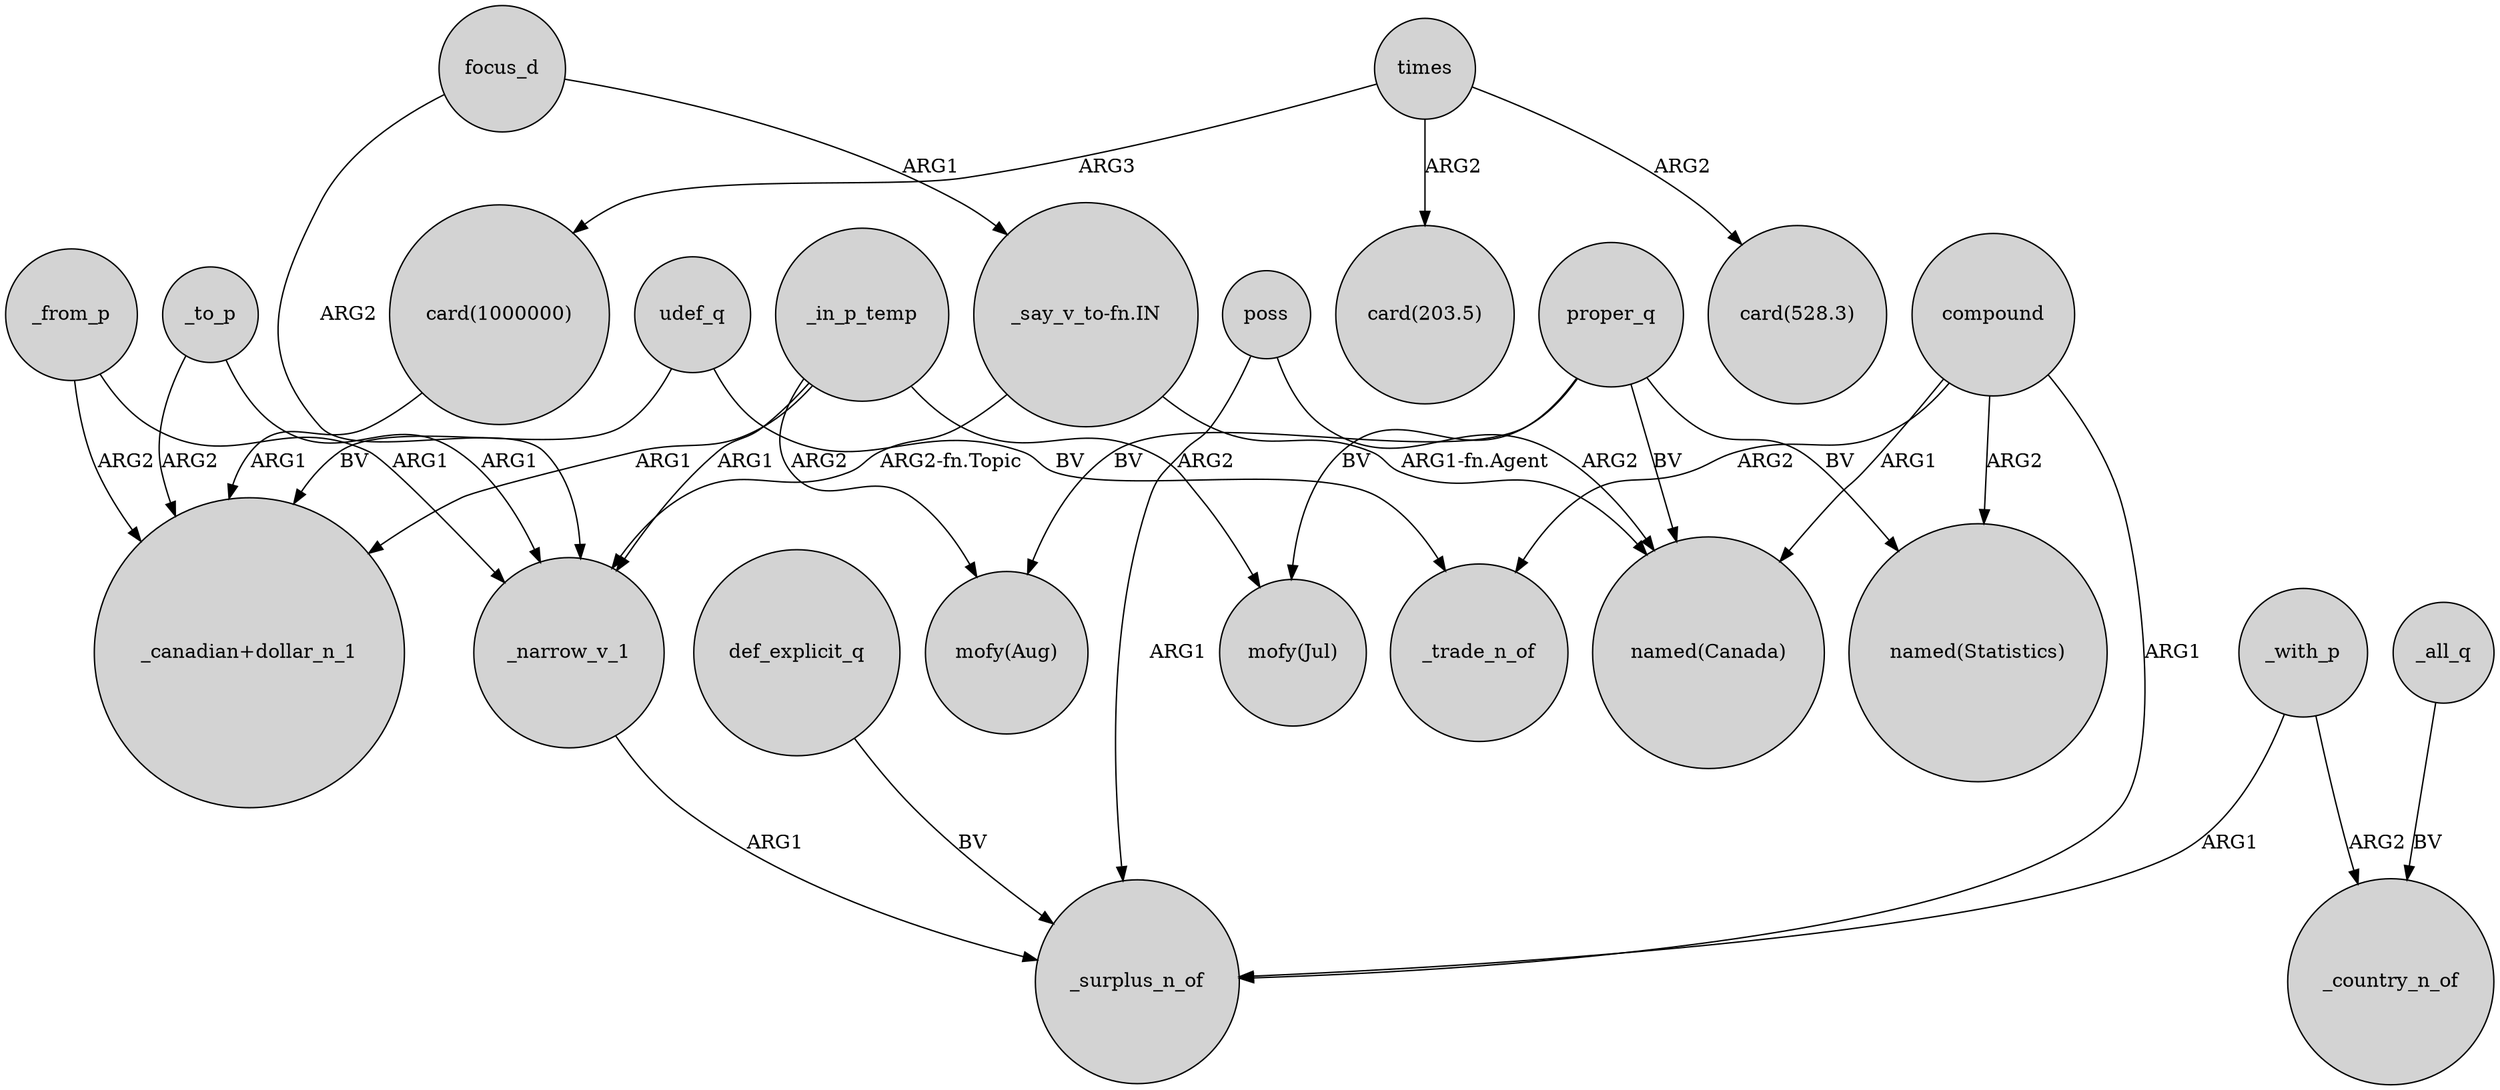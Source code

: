 digraph {
	node [shape=circle style=filled]
	udef_q -> _trade_n_of [label=BV]
	_all_q -> _country_n_of [label=BV]
	proper_q -> "mofy(Jul)" [label=BV]
	_narrow_v_1 -> _surplus_n_of [label=ARG1]
	proper_q -> "named(Canada)" [label=BV]
	_to_p -> "_canadian+dollar_n_1" [label=ARG2]
	_with_p -> _surplus_n_of [label=ARG1]
	udef_q -> "_canadian+dollar_n_1" [label=BV]
	proper_q -> "named(Statistics)" [label=BV]
	_from_p -> _narrow_v_1 [label=ARG1]
	"card(1000000)" -> "_canadian+dollar_n_1" [label=ARG1]
	_in_p_temp -> _narrow_v_1 [label=ARG1]
	poss -> _surplus_n_of [label=ARG1]
	_with_p -> _country_n_of [label=ARG2]
	compound -> "named(Statistics)" [label=ARG2]
	_in_p_temp -> "mofy(Jul)" [label=ARG2]
	_in_p_temp -> "mofy(Aug)" [label=ARG2]
	times -> "card(1000000)" [label=ARG3]
	compound -> _trade_n_of [label=ARG2]
	times -> "card(203.5)" [label=ARG2]
	proper_q -> "mofy(Aug)" [label=BV]
	"_say_v_to-fn.IN" -> _narrow_v_1 [label="ARG2-fn.Topic"]
	poss -> "named(Canada)" [label=ARG2]
	_in_p_temp -> "_canadian+dollar_n_1" [label=ARG1]
	compound -> "named(Canada)" [label=ARG1]
	compound -> _surplus_n_of [label=ARG1]
	def_explicit_q -> _surplus_n_of [label=BV]
	focus_d -> _narrow_v_1 [label=ARG2]
	_from_p -> "_canadian+dollar_n_1" [label=ARG2]
	_to_p -> _narrow_v_1 [label=ARG1]
	"_say_v_to-fn.IN" -> "named(Canada)" [label="ARG1-fn.Agent"]
	focus_d -> "_say_v_to-fn.IN" [label=ARG1]
	times -> "card(528.3)" [label=ARG2]
}
